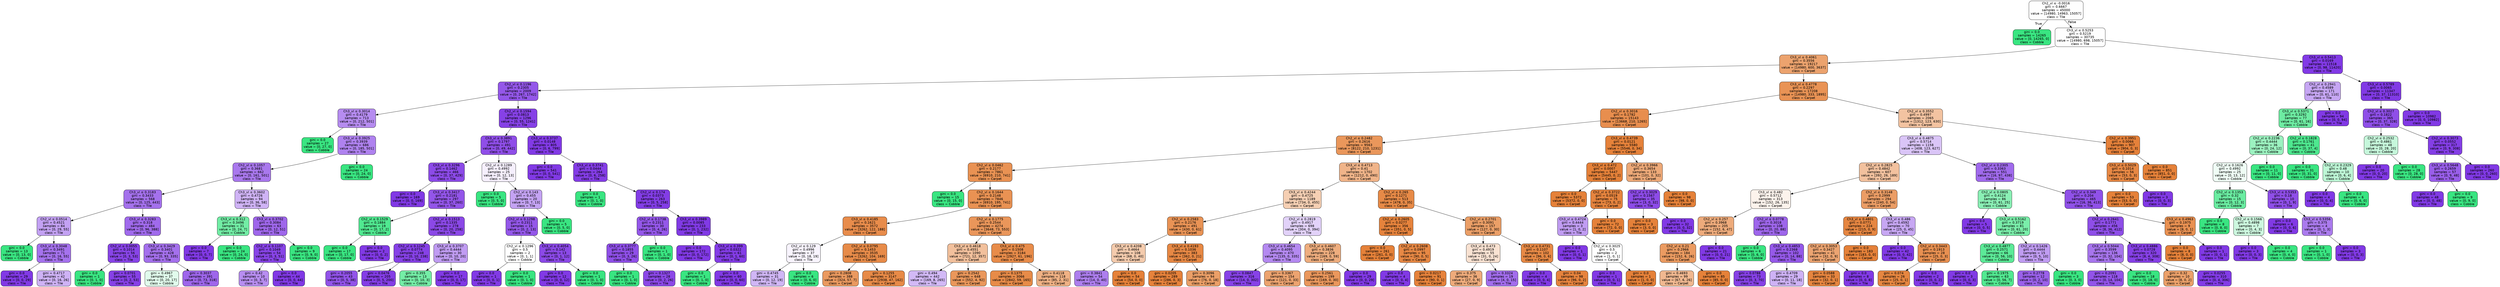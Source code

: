digraph Tree {
node [shape=box, style="filled, rounded", color="black", fontname=helvetica] ;
edge [fontname=helvetica] ;
0 [label=<Ch2_vl &le; -0.0016<br/>gini = 0.6667<br/>samples = 45000<br/>value = [14980, 14963, 15057]<br/>class = Tile>, fillcolor="#8139e501"] ;
1 [label=<gini = 0.0<br/>samples = 14265<br/>value = [0, 14265, 0]<br/>class = Cobble>, fillcolor="#39e581ff"] ;
0 -> 1 [labeldistance=2.5, labelangle=45, headlabel="True"] ;
2 [label=<Ch3_vl &le; 0.5253<br/>gini = 0.5219<br/>samples = 30735<br/>value = [14980, 698, 15057]<br/>class = Tile>, fillcolor="#8139e501"] ;
0 -> 2 [labeldistance=2.5, labelangle=-45, headlabel="False"] ;
3 [label=<Ch3_vl &le; 0.4061<br/>gini = 0.3556<br/>samples = 19217<br/>value = [14980, 600, 3637]<br/>class = Carpet>, fillcolor="#e58139ba"] ;
2 -> 3 ;
4 [label=<Ch2_vl &le; 0.1196<br/>gini = 0.2305<br/>samples = 2009<br/>value = [0, 267, 1742]<br/>class = Tile>, fillcolor="#8139e5d8"] ;
3 -> 4 ;
5 [label=<Ch3_vl &le; 0.3014<br/>gini = 0.4179<br/>samples = 713<br/>value = [0, 212, 501]<br/>class = Tile>, fillcolor="#8139e593"] ;
4 -> 5 ;
6 [label=<gini = 0.0<br/>samples = 27<br/>value = [0, 27, 0]<br/>class = Cobble>, fillcolor="#39e581ff"] ;
5 -> 6 ;
7 [label=<Ch3_vl &le; 0.3925<br/>gini = 0.3939<br/>samples = 686<br/>value = [0, 185, 501]<br/>class = Tile>, fillcolor="#8139e5a1"] ;
5 -> 7 ;
8 [label=<Ch2_vl &le; 0.1057<br/>gini = 0.3681<br/>samples = 662<br/>value = [0, 161, 501]<br/>class = Tile>, fillcolor="#8139e5ad"] ;
7 -> 8 ;
9 [label=<Ch3_vl &le; 0.3183<br/>gini = 0.3433<br/>samples = 568<br/>value = [0, 125, 443]<br/>class = Tile>, fillcolor="#8139e5b7"] ;
8 -> 9 ;
10 [label=<Ch2_vl &le; 0.0514<br/>gini = 0.4521<br/>samples = 84<br/>value = [0, 29, 55]<br/>class = Tile>, fillcolor="#8139e579"] ;
9 -> 10 ;
11 [label=<gini = 0.0<br/>samples = 13<br/>value = [0, 13, 0]<br/>class = Cobble>, fillcolor="#39e581ff"] ;
10 -> 11 ;
12 [label=<Ch3_vl &le; 0.3048<br/>gini = 0.3491<br/>samples = 71<br/>value = [0, 16, 55]<br/>class = Tile>, fillcolor="#8139e5b5"] ;
10 -> 12 ;
13 [label=<gini = 0.0<br/>samples = 29<br/>value = [0, 0, 29]<br/>class = Tile>, fillcolor="#8139e5ff"] ;
12 -> 13 ;
14 [label=<gini = 0.4717<br/>samples = 42<br/>value = [0, 16, 26]<br/>class = Tile>, fillcolor="#8139e562"] ;
12 -> 14 ;
15 [label=<Ch3_vl &le; 0.3283<br/>gini = 0.318<br/>samples = 484<br/>value = [0, 96, 388]<br/>class = Tile>, fillcolor="#8139e5c0"] ;
9 -> 15 ;
16 [label=<Ch2_vl &le; 0.0055<br/>gini = 0.1014<br/>samples = 56<br/>value = [0, 3, 53]<br/>class = Tile>, fillcolor="#8139e5f1"] ;
15 -> 16 ;
17 [label=<gini = 0.0<br/>samples = 1<br/>value = [0, 1, 0]<br/>class = Cobble>, fillcolor="#39e581ff"] ;
16 -> 17 ;
18 [label=<gini = 0.0701<br/>samples = 55<br/>value = [0, 2, 53]<br/>class = Tile>, fillcolor="#8139e5f5"] ;
16 -> 18 ;
19 [label=<Ch3_vl &le; 0.3429<br/>gini = 0.3401<br/>samples = 428<br/>value = [0, 93, 335]<br/>class = Tile>, fillcolor="#8139e5b8"] ;
15 -> 19 ;
20 [label=<gini = 0.4967<br/>samples = 37<br/>value = [0, 20, 17]<br/>class = Cobble>, fillcolor="#39e58126"] ;
19 -> 20 ;
21 [label=<gini = 0.3037<br/>samples = 391<br/>value = [0, 73, 318]<br/>class = Tile>, fillcolor="#8139e5c4"] ;
19 -> 21 ;
22 [label=<Ch3_vl &le; 0.3602<br/>gini = 0.4726<br/>samples = 94<br/>value = [0, 36, 58]<br/>class = Tile>, fillcolor="#8139e561"] ;
8 -> 22 ;
23 [label=<Ch3_vl &le; 0.312<br/>gini = 0.3496<br/>samples = 31<br/>value = [0, 24, 7]<br/>class = Cobble>, fillcolor="#39e581b5"] ;
22 -> 23 ;
24 [label=<gini = 0.0<br/>samples = 7<br/>value = [0, 0, 7]<br/>class = Tile>, fillcolor="#8139e5ff"] ;
23 -> 24 ;
25 [label=<gini = 0.0<br/>samples = 24<br/>value = [0, 24, 0]<br/>class = Cobble>, fillcolor="#39e581ff"] ;
23 -> 25 ;
26 [label=<Ch3_vl &le; 0.3702<br/>gini = 0.3084<br/>samples = 63<br/>value = [0, 12, 51]<br/>class = Tile>, fillcolor="#8139e5c3"] ;
22 -> 26 ;
27 [label=<Ch2_vl &le; 0.1107<br/>gini = 0.1049<br/>samples = 54<br/>value = [0, 3, 51]<br/>class = Tile>, fillcolor="#8139e5f0"] ;
26 -> 27 ;
28 [label=<gini = 0.42<br/>samples = 10<br/>value = [0, 3, 7]<br/>class = Tile>, fillcolor="#8139e592"] ;
27 -> 28 ;
29 [label=<gini = 0.0<br/>samples = 44<br/>value = [0, 0, 44]<br/>class = Tile>, fillcolor="#8139e5ff"] ;
27 -> 29 ;
30 [label=<gini = 0.0<br/>samples = 9<br/>value = [0, 9, 0]<br/>class = Cobble>, fillcolor="#39e581ff"] ;
26 -> 30 ;
31 [label=<gini = 0.0<br/>samples = 24<br/>value = [0, 24, 0]<br/>class = Cobble>, fillcolor="#39e581ff"] ;
7 -> 31 ;
32 [label=<Ch2_vl &le; 0.1594<br/>gini = 0.0813<br/>samples = 1296<br/>value = [0, 55, 1241]<br/>class = Tile>, fillcolor="#8139e5f4"] ;
4 -> 32 ;
33 [label=<Ch3_vl &le; 0.3891<br/>gini = 0.1797<br/>samples = 491<br/>value = [0, 49, 442]<br/>class = Tile>, fillcolor="#8139e5e3"] ;
32 -> 33 ;
34 [label=<Ch3_vl &le; 0.3296<br/>gini = 0.1462<br/>samples = 466<br/>value = [0, 37, 429]<br/>class = Tile>, fillcolor="#8139e5e9"] ;
33 -> 34 ;
35 [label=<gini = 0.0<br/>samples = 169<br/>value = [0, 0, 169]<br/>class = Tile>, fillcolor="#8139e5ff"] ;
34 -> 35 ;
36 [label=<Ch3_vl &le; 0.3417<br/>gini = 0.2181<br/>samples = 297<br/>value = [0, 37, 260]<br/>class = Tile>, fillcolor="#8139e5db"] ;
34 -> 36 ;
37 [label=<Ch2_vl &le; 0.1529<br/>gini = 0.1884<br/>samples = 19<br/>value = [0, 17, 2]<br/>class = Cobble>, fillcolor="#39e581e1"] ;
36 -> 37 ;
38 [label=<gini = 0.0<br/>samples = 17<br/>value = [0, 17, 0]<br/>class = Cobble>, fillcolor="#39e581ff"] ;
37 -> 38 ;
39 [label=<gini = 0.0<br/>samples = 2<br/>value = [0, 0, 2]<br/>class = Tile>, fillcolor="#8139e5ff"] ;
37 -> 39 ;
40 [label=<Ch2_vl &le; 0.1513<br/>gini = 0.1335<br/>samples = 278<br/>value = [0, 20, 258]<br/>class = Tile>, fillcolor="#8139e5eb"] ;
36 -> 40 ;
41 [label=<Ch2_vl &le; 0.1245<br/>gini = 0.0774<br/>samples = 248<br/>value = [0, 10, 238]<br/>class = Tile>, fillcolor="#8139e5f4"] ;
40 -> 41 ;
42 [label=<gini = 0.2055<br/>samples = 43<br/>value = [0, 5, 38]<br/>class = Tile>, fillcolor="#8139e5dd"] ;
41 -> 42 ;
43 [label=<gini = 0.0476<br/>samples = 205<br/>value = [0, 5, 200]<br/>class = Tile>, fillcolor="#8139e5f9"] ;
41 -> 43 ;
44 [label=<Ch3_vl &le; 0.3707<br/>gini = 0.4444<br/>samples = 30<br/>value = [0, 10, 20]<br/>class = Tile>, fillcolor="#8139e57f"] ;
40 -> 44 ;
45 [label=<gini = 0.355<br/>samples = 13<br/>value = [0, 10, 3]<br/>class = Cobble>, fillcolor="#39e581b3"] ;
44 -> 45 ;
46 [label=<gini = 0.0<br/>samples = 17<br/>value = [0, 0, 17]<br/>class = Tile>, fillcolor="#8139e5ff"] ;
44 -> 46 ;
47 [label=<Ch2_vl &le; 0.1289<br/>gini = 0.4992<br/>samples = 25<br/>value = [0, 12, 13]<br/>class = Tile>, fillcolor="#8139e514"] ;
33 -> 47 ;
48 [label=<gini = 0.0<br/>samples = 5<br/>value = [0, 5, 0]<br/>class = Cobble>, fillcolor="#39e581ff"] ;
47 -> 48 ;
49 [label=<Ch2_vl &le; 0.143<br/>gini = 0.455<br/>samples = 20<br/>value = [0, 7, 13]<br/>class = Tile>, fillcolor="#8139e576"] ;
47 -> 49 ;
50 [label=<Ch2_vl &le; 0.1298<br/>gini = 0.2311<br/>samples = 15<br/>value = [0, 2, 13]<br/>class = Tile>, fillcolor="#8139e5d8"] ;
49 -> 50 ;
51 [label=<Ch2_vl &le; 0.1296<br/>gini = 0.5<br/>samples = 2<br/>value = [0, 1, 1]<br/>class = Cobble>, fillcolor="#39e58100"] ;
50 -> 51 ;
52 [label=<gini = 0.0<br/>samples = 1<br/>value = [0, 0, 1]<br/>class = Tile>, fillcolor="#8139e5ff"] ;
51 -> 52 ;
53 [label=<gini = 0.0<br/>samples = 1<br/>value = [0, 1, 0]<br/>class = Cobble>, fillcolor="#39e581ff"] ;
51 -> 53 ;
54 [label=<Ch3_vl &le; 0.4054<br/>gini = 0.142<br/>samples = 13<br/>value = [0, 1, 12]<br/>class = Tile>, fillcolor="#8139e5ea"] ;
50 -> 54 ;
55 [label=<gini = 0.0<br/>samples = 12<br/>value = [0, 0, 12]<br/>class = Tile>, fillcolor="#8139e5ff"] ;
54 -> 55 ;
56 [label=<gini = 0.0<br/>samples = 1<br/>value = [0, 1, 0]<br/>class = Cobble>, fillcolor="#39e581ff"] ;
54 -> 56 ;
57 [label=<gini = 0.0<br/>samples = 5<br/>value = [0, 5, 0]<br/>class = Cobble>, fillcolor="#39e581ff"] ;
49 -> 57 ;
58 [label=<Ch3_vl &le; 0.3737<br/>gini = 0.0148<br/>samples = 805<br/>value = [0, 6, 799]<br/>class = Tile>, fillcolor="#8139e5fd"] ;
32 -> 58 ;
59 [label=<gini = 0.0<br/>samples = 541<br/>value = [0, 0, 541]<br/>class = Tile>, fillcolor="#8139e5ff"] ;
58 -> 59 ;
60 [label=<Ch3_vl &le; 0.3741<br/>gini = 0.0444<br/>samples = 264<br/>value = [0, 6, 258]<br/>class = Tile>, fillcolor="#8139e5f9"] ;
58 -> 60 ;
61 [label=<gini = 0.0<br/>samples = 1<br/>value = [0, 1, 0]<br/>class = Cobble>, fillcolor="#39e581ff"] ;
60 -> 61 ;
62 [label=<Ch2_vl &le; 0.174<br/>gini = 0.0373<br/>samples = 263<br/>value = [0, 5, 258]<br/>class = Tile>, fillcolor="#8139e5fa"] ;
60 -> 62 ;
63 [label=<Ch2_vl &le; 0.1738<br/>gini = 0.2311<br/>samples = 30<br/>value = [0, 4, 26]<br/>class = Tile>, fillcolor="#8139e5d8"] ;
62 -> 63 ;
64 [label=<Ch3_vl &le; 0.3777<br/>gini = 0.1855<br/>samples = 29<br/>value = [0, 3, 26]<br/>class = Tile>, fillcolor="#8139e5e2"] ;
63 -> 64 ;
65 [label=<gini = 0.0<br/>samples = 1<br/>value = [0, 1, 0]<br/>class = Cobble>, fillcolor="#39e581ff"] ;
64 -> 65 ;
66 [label=<gini = 0.1327<br/>samples = 28<br/>value = [0, 2, 26]<br/>class = Tile>, fillcolor="#8139e5eb"] ;
64 -> 66 ;
67 [label=<gini = 0.0<br/>samples = 1<br/>value = [0, 1, 0]<br/>class = Cobble>, fillcolor="#39e581ff"] ;
63 -> 67 ;
68 [label=<Ch3_vl &le; 0.3989<br/>gini = 0.0085<br/>samples = 233<br/>value = [0, 1, 232]<br/>class = Tile>, fillcolor="#8139e5fe"] ;
62 -> 68 ;
69 [label=<gini = 0.0<br/>samples = 172<br/>value = [0, 0, 172]<br/>class = Tile>, fillcolor="#8139e5ff"] ;
68 -> 69 ;
70 [label=<Ch3_vl &le; 0.399<br/>gini = 0.0322<br/>samples = 61<br/>value = [0, 1, 60]<br/>class = Tile>, fillcolor="#8139e5fb"] ;
68 -> 70 ;
71 [label=<gini = 0.0<br/>samples = 1<br/>value = [0, 1, 0]<br/>class = Cobble>, fillcolor="#39e581ff"] ;
70 -> 71 ;
72 [label=<gini = 0.0<br/>samples = 60<br/>value = [0, 0, 60]<br/>class = Tile>, fillcolor="#8139e5ff"] ;
70 -> 72 ;
73 [label=<Ch3_vl &le; 0.4778<br/>gini = 0.2297<br/>samples = 17208<br/>value = [14980, 333, 1895]<br/>class = Carpet>, fillcolor="#e58139da"] ;
3 -> 73 ;
74 [label=<Ch2_vl &le; 0.3016<br/>gini = 0.1782<br/>samples = 15143<br/>value = [13668, 210, 1265]<br/>class = Carpet>, fillcolor="#e58139e4"] ;
73 -> 74 ;
75 [label=<Ch2_vl &le; 0.2482<br/>gini = 0.2616<br/>samples = 9563<br/>value = [8122, 210, 1231]<br/>class = Carpet>, fillcolor="#e58139d3"] ;
74 -> 75 ;
76 [label=<Ch2_vl &le; 0.0462<br/>gini = 0.2177<br/>samples = 7861<br/>value = [6910, 210, 741]<br/>class = Carpet>, fillcolor="#e58139dd"] ;
75 -> 76 ;
77 [label=<gini = 0.0<br/>samples = 15<br/>value = [0, 15, 0]<br/>class = Cobble>, fillcolor="#39e581ff"] ;
76 -> 77 ;
78 [label=<Ch2_vl &le; 0.1644<br/>gini = 0.2148<br/>samples = 7846<br/>value = [6910, 195, 741]<br/>class = Carpet>, fillcolor="#e58139dd"] ;
76 -> 78 ;
79 [label=<Ch3_vl &le; 0.4185<br/>gini = 0.1621<br/>samples = 3572<br/>value = [3262, 122, 188]<br/>class = Carpet>, fillcolor="#e58139e8"] ;
78 -> 79 ;
80 [label=<Ch2_vl &le; 0.129<br/>gini = 0.4996<br/>samples = 37<br/>value = [0, 18, 19]<br/>class = Tile>, fillcolor="#8139e50d"] ;
79 -> 80 ;
81 [label=<gini = 0.4745<br/>samples = 31<br/>value = [0, 12, 19]<br/>class = Tile>, fillcolor="#8139e55e"] ;
80 -> 81 ;
82 [label=<gini = 0.0<br/>samples = 6<br/>value = [0, 6, 0]<br/>class = Cobble>, fillcolor="#39e581ff"] ;
80 -> 82 ;
83 [label=<Ch2_vl &le; 0.0795<br/>gini = 0.1453<br/>samples = 3535<br/>value = [3262, 104, 169]<br/>class = Carpet>, fillcolor="#e58139ea"] ;
79 -> 83 ;
84 [label=<gini = 0.2808<br/>samples = 388<br/>value = [324, 57, 7]<br/>class = Carpet>, fillcolor="#e58139ce"] ;
83 -> 84 ;
85 [label=<gini = 0.1255<br/>samples = 3147<br/>value = [2938, 47, 162]<br/>class = Carpet>, fillcolor="#e58139ed"] ;
83 -> 85 ;
86 [label=<Ch2_vl &le; 0.1775<br/>gini = 0.2544<br/>samples = 4274<br/>value = [3648, 73, 553]<br/>class = Carpet>, fillcolor="#e58139d4"] ;
78 -> 86 ;
87 [label=<Ch3_vl &le; 0.4618<br/>gini = 0.4551<br/>samples = 1090<br/>value = [721, 12, 357]<br/>class = Carpet>, fillcolor="#e581397f"] ;
86 -> 87 ;
88 [label=<gini = 0.494<br/>samples = 442<br/>value = [169, 8, 265]<br/>class = Tile>, fillcolor="#8139e55a"] ;
87 -> 88 ;
89 [label=<gini = 0.2542<br/>samples = 648<br/>value = [552, 4, 92]<br/>class = Carpet>, fillcolor="#e58139d3"] ;
87 -> 89 ;
90 [label=<Ch3_vl &le; 0.475<br/>gini = 0.1508<br/>samples = 3184<br/>value = [2927, 61, 196]<br/>class = Carpet>, fillcolor="#e58139e9"] ;
86 -> 90 ;
91 [label=<gini = 0.1375<br/>samples = 3066<br/>value = [2842, 59, 165]<br/>class = Carpet>, fillcolor="#e58139eb"] ;
90 -> 91 ;
92 [label=<gini = 0.4118<br/>samples = 118<br/>value = [85, 2, 31]<br/>class = Carpet>, fillcolor="#e581399e"] ;
90 -> 92 ;
93 [label=<Ch3_vl &le; 0.4713<br/>gini = 0.41<br/>samples = 1702<br/>value = [1212, 0, 490]<br/>class = Carpet>, fillcolor="#e5813998"] ;
75 -> 93 ;
94 [label=<Ch3_vl &le; 0.4244<br/>gini = 0.4725<br/>samples = 1189<br/>value = [734, 0, 455]<br/>class = Carpet>, fillcolor="#e5813961"] ;
93 -> 94 ;
95 [label=<Ch2_vl &le; 0.2583<br/>gini = 0.2176<br/>samples = 491<br/>value = [430, 0, 61]<br/>class = Carpet>, fillcolor="#e58139db"] ;
94 -> 95 ;
96 [label=<Ch3_vl &le; 0.4208<br/>gini = 0.4664<br/>samples = 108<br/>value = [68, 0, 40]<br/>class = Carpet>, fillcolor="#e5813969"] ;
95 -> 96 ;
97 [label=<gini = 0.3841<br/>samples = 54<br/>value = [14, 0, 40]<br/>class = Tile>, fillcolor="#8139e5a6"] ;
96 -> 97 ;
98 [label=<gini = 0.0<br/>samples = 54<br/>value = [54, 0, 0]<br/>class = Carpet>, fillcolor="#e58139ff"] ;
96 -> 98 ;
99 [label=<Ch3_vl &le; 0.4193<br/>gini = 0.1036<br/>samples = 383<br/>value = [362, 0, 21]<br/>class = Carpet>, fillcolor="#e58139f0"] ;
95 -> 99 ;
100 [label=<gini = 0.0205<br/>samples = 289<br/>value = [286, 0, 3]<br/>class = Carpet>, fillcolor="#e58139fc"] ;
99 -> 100 ;
101 [label=<gini = 0.3096<br/>samples = 94<br/>value = [76, 0, 18]<br/>class = Carpet>, fillcolor="#e58139c3"] ;
99 -> 101 ;
102 [label=<Ch2_vl &le; 0.2819<br/>gini = 0.4917<br/>samples = 698<br/>value = [304, 0, 394]<br/>class = Tile>, fillcolor="#8139e53a"] ;
94 -> 102 ;
103 [label=<Ch3_vl &le; 0.4654<br/>gini = 0.4095<br/>samples = 470<br/>value = [135, 0, 335]<br/>class = Tile>, fillcolor="#8139e598"] ;
102 -> 103 ;
104 [label=<gini = 0.0847<br/>samples = 316<br/>value = [14, 0, 302]<br/>class = Tile>, fillcolor="#8139e5f3"] ;
103 -> 104 ;
105 [label=<gini = 0.3367<br/>samples = 154<br/>value = [121, 0, 33]<br/>class = Carpet>, fillcolor="#e58139b9"] ;
103 -> 105 ;
106 [label=<Ch3_vl &le; 0.4607<br/>gini = 0.3836<br/>samples = 228<br/>value = [169, 0, 59]<br/>class = Carpet>, fillcolor="#e58139a6"] ;
102 -> 106 ;
107 [label=<gini = 0.2561<br/>samples = 199<br/>value = [169, 0, 30]<br/>class = Carpet>, fillcolor="#e58139d2"] ;
106 -> 107 ;
108 [label=<gini = 0.0<br/>samples = 29<br/>value = [0, 0, 29]<br/>class = Tile>, fillcolor="#8139e5ff"] ;
106 -> 108 ;
109 [label=<Ch2_vl &le; 0.265<br/>gini = 0.1271<br/>samples = 513<br/>value = [478, 0, 35]<br/>class = Carpet>, fillcolor="#e58139ec"] ;
93 -> 109 ;
110 [label=<Ch2_vl &le; 0.2605<br/>gini = 0.0277<br/>samples = 356<br/>value = [351, 0, 5]<br/>class = Carpet>, fillcolor="#e58139fb"] ;
109 -> 110 ;
111 [label=<gini = 0.0<br/>samples = 261<br/>value = [261, 0, 0]<br/>class = Carpet>, fillcolor="#e58139ff"] ;
110 -> 111 ;
112 [label=<Ch2_vl &le; 0.2608<br/>gini = 0.0997<br/>samples = 95<br/>value = [90, 0, 5]<br/>class = Carpet>, fillcolor="#e58139f1"] ;
110 -> 112 ;
113 [label=<gini = 0.0<br/>samples = 4<br/>value = [0, 0, 4]<br/>class = Tile>, fillcolor="#8139e5ff"] ;
112 -> 113 ;
114 [label=<gini = 0.0217<br/>samples = 91<br/>value = [90, 0, 1]<br/>class = Carpet>, fillcolor="#e58139fc"] ;
112 -> 114 ;
115 [label=<Ch2_vl &le; 0.2701<br/>gini = 0.3091<br/>samples = 157<br/>value = [127, 0, 30]<br/>class = Carpet>, fillcolor="#e58139c3"] ;
109 -> 115 ;
116 [label=<Ch3_vl &le; 0.473<br/>gini = 0.4919<br/>samples = 55<br/>value = [31, 0, 24]<br/>class = Carpet>, fillcolor="#e581393a"] ;
115 -> 116 ;
117 [label=<gini = 0.375<br/>samples = 36<br/>value = [27, 0, 9]<br/>class = Carpet>, fillcolor="#e58139aa"] ;
116 -> 117 ;
118 [label=<gini = 0.3324<br/>samples = 19<br/>value = [4, 0, 15]<br/>class = Tile>, fillcolor="#8139e5bb"] ;
116 -> 118 ;
119 [label=<Ch3_vl &le; 0.4731<br/>gini = 0.1107<br/>samples = 102<br/>value = [96, 0, 6]<br/>class = Carpet>, fillcolor="#e58139ef"] ;
115 -> 119 ;
120 [label=<gini = 0.0<br/>samples = 4<br/>value = [0, 0, 4]<br/>class = Tile>, fillcolor="#8139e5ff"] ;
119 -> 120 ;
121 [label=<gini = 0.04<br/>samples = 98<br/>value = [96, 0, 2]<br/>class = Carpet>, fillcolor="#e58139fa"] ;
119 -> 121 ;
122 [label=<Ch3_vl &le; 0.4739<br/>gini = 0.0121<br/>samples = 5580<br/>value = [5546, 0, 34]<br/>class = Carpet>, fillcolor="#e58139fd"] ;
74 -> 122 ;
123 [label=<Ch3_vl &le; 0.472<br/>gini = 0.0007<br/>samples = 5447<br/>value = [5445, 0, 2]<br/>class = Carpet>, fillcolor="#e58139ff"] ;
122 -> 123 ;
124 [label=<gini = 0.0<br/>samples = 5372<br/>value = [5372, 0, 0]<br/>class = Carpet>, fillcolor="#e58139ff"] ;
123 -> 124 ;
125 [label=<Ch2_vl &le; 0.3722<br/>gini = 0.0519<br/>samples = 75<br/>value = [73, 0, 2]<br/>class = Carpet>, fillcolor="#e58139f8"] ;
123 -> 125 ;
126 [label=<Ch3_vl &le; 0.4724<br/>gini = 0.4444<br/>samples = 3<br/>value = [1, 0, 2]<br/>class = Tile>, fillcolor="#8139e57f"] ;
125 -> 126 ;
127 [label=<gini = 0.0<br/>samples = 1<br/>value = [0, 0, 1]<br/>class = Tile>, fillcolor="#8139e5ff"] ;
126 -> 127 ;
128 [label=<Ch2_vl &le; 0.3025<br/>gini = 0.5<br/>samples = 2<br/>value = [1, 0, 1]<br/>class = Carpet>, fillcolor="#e5813900"] ;
126 -> 128 ;
129 [label=<gini = 0.0<br/>samples = 1<br/>value = [0, 0, 1]<br/>class = Tile>, fillcolor="#8139e5ff"] ;
128 -> 129 ;
130 [label=<gini = 0.0<br/>samples = 1<br/>value = [1, 0, 0]<br/>class = Carpet>, fillcolor="#e58139ff"] ;
128 -> 130 ;
131 [label=<gini = 0.0<br/>samples = 72<br/>value = [72, 0, 0]<br/>class = Carpet>, fillcolor="#e58139ff"] ;
125 -> 131 ;
132 [label=<Ch2_vl &le; 0.3966<br/>gini = 0.3654<br/>samples = 133<br/>value = [101, 0, 32]<br/>class = Carpet>, fillcolor="#e58139ae"] ;
122 -> 132 ;
133 [label=<Ch2_vl &le; 0.3029<br/>gini = 0.1567<br/>samples = 35<br/>value = [3, 0, 32]<br/>class = Tile>, fillcolor="#8139e5e7"] ;
132 -> 133 ;
134 [label=<gini = 0.0<br/>samples = 3<br/>value = [3, 0, 0]<br/>class = Carpet>, fillcolor="#e58139ff"] ;
133 -> 134 ;
135 [label=<gini = 0.0<br/>samples = 32<br/>value = [0, 0, 32]<br/>class = Tile>, fillcolor="#8139e5ff"] ;
133 -> 135 ;
136 [label=<gini = 0.0<br/>samples = 98<br/>value = [98, 0, 0]<br/>class = Carpet>, fillcolor="#e58139ff"] ;
132 -> 136 ;
137 [label=<Ch2_vl &le; 0.3552<br/>gini = 0.4997<br/>samples = 2065<br/>value = [1312, 123, 630]<br/>class = Carpet>, fillcolor="#e5813979"] ;
73 -> 137 ;
138 [label=<Ch3_vl &le; 0.4875<br/>gini = 0.5714<br/>samples = 1158<br/>value = [408, 123, 627]<br/>class = Tile>, fillcolor="#8139e54a"] ;
137 -> 138 ;
139 [label=<Ch2_vl &le; 0.2825<br/>gini = 0.4842<br/>samples = 607<br/>value = [392, 26, 189]<br/>class = Carpet>, fillcolor="#e581397c"] ;
138 -> 139 ;
140 [label=<Ch3_vl &le; 0.482<br/>gini = 0.5712<br/>samples = 313<br/>value = [152, 26, 135]<br/>class = Carpet>, fillcolor="#e5813918"] ;
139 -> 140 ;
141 [label=<Ch2_vl &le; 0.257<br/>gini = 0.3968<br/>samples = 205<br/>value = [152, 6, 47]<br/>class = Carpet>, fillcolor="#e58139a9"] ;
140 -> 141 ;
142 [label=<Ch2_vl &le; 0.21<br/>gini = 0.2966<br/>samples = 184<br/>value = [152, 6, 26]<br/>class = Carpet>, fillcolor="#e58139cb"] ;
141 -> 142 ;
143 [label=<gini = 0.4693<br/>samples = 99<br/>value = [67, 6, 26]<br/>class = Carpet>, fillcolor="#e581398f"] ;
142 -> 143 ;
144 [label=<gini = 0.0<br/>samples = 85<br/>value = [85, 0, 0]<br/>class = Carpet>, fillcolor="#e58139ff"] ;
142 -> 144 ;
145 [label=<gini = 0.0<br/>samples = 21<br/>value = [0, 0, 21]<br/>class = Tile>, fillcolor="#8139e5ff"] ;
141 -> 145 ;
146 [label=<Ch2_vl &le; 0.0778<br/>gini = 0.3018<br/>samples = 108<br/>value = [0, 20, 88]<br/>class = Tile>, fillcolor="#8139e5c5"] ;
140 -> 146 ;
147 [label=<gini = 0.0<br/>samples = 6<br/>value = [0, 6, 0]<br/>class = Cobble>, fillcolor="#39e581ff"] ;
146 -> 147 ;
148 [label=<Ch3_vl &le; 0.4853<br/>gini = 0.2368<br/>samples = 102<br/>value = [0, 14, 88]<br/>class = Tile>, fillcolor="#8139e5d6"] ;
146 -> 148 ;
149 [label=<gini = 0.0788<br/>samples = 73<br/>value = [0, 3, 70]<br/>class = Tile>, fillcolor="#8139e5f4"] ;
148 -> 149 ;
150 [label=<gini = 0.4709<br/>samples = 29<br/>value = [0, 11, 18]<br/>class = Tile>, fillcolor="#8139e563"] ;
148 -> 150 ;
151 [label=<Ch2_vl &le; 0.3148<br/>gini = 0.2999<br/>samples = 294<br/>value = [240, 0, 54]<br/>class = Carpet>, fillcolor="#e58139c6"] ;
139 -> 151 ;
152 [label=<Ch3_vl &le; 0.4801<br/>gini = 0.0771<br/>samples = 224<br/>value = [215, 0, 9]<br/>class = Carpet>, fillcolor="#e58139f4"] ;
151 -> 152 ;
153 [label=<Ch2_vl &le; 0.3053<br/>gini = 0.3427<br/>samples = 41<br/>value = [32, 0, 9]<br/>class = Carpet>, fillcolor="#e58139b7"] ;
152 -> 153 ;
154 [label=<gini = 0.0588<br/>samples = 33<br/>value = [32, 0, 1]<br/>class = Carpet>, fillcolor="#e58139f7"] ;
153 -> 154 ;
155 [label=<gini = 0.0<br/>samples = 8<br/>value = [0, 0, 8]<br/>class = Tile>, fillcolor="#8139e5ff"] ;
153 -> 155 ;
156 [label=<gini = 0.0<br/>samples = 183<br/>value = [183, 0, 0]<br/>class = Carpet>, fillcolor="#e58139ff"] ;
152 -> 156 ;
157 [label=<Ch3_vl &le; 0.486<br/>gini = 0.4592<br/>samples = 70<br/>value = [25, 0, 45]<br/>class = Tile>, fillcolor="#8139e571"] ;
151 -> 157 ;
158 [label=<gini = 0.0<br/>samples = 42<br/>value = [0, 0, 42]<br/>class = Tile>, fillcolor="#8139e5ff"] ;
157 -> 158 ;
159 [label=<Ch2_vl &le; 0.3443<br/>gini = 0.1913<br/>samples = 28<br/>value = [25, 0, 3]<br/>class = Carpet>, fillcolor="#e58139e0"] ;
157 -> 159 ;
160 [label=<gini = 0.074<br/>samples = 26<br/>value = [25, 0, 1]<br/>class = Carpet>, fillcolor="#e58139f5"] ;
159 -> 160 ;
161 [label=<gini = 0.0<br/>samples = 2<br/>value = [0, 0, 2]<br/>class = Tile>, fillcolor="#8139e5ff"] ;
159 -> 161 ;
162 [label=<Ch2_vl &le; 0.2305<br/>gini = 0.3363<br/>samples = 551<br/>value = [16, 97, 438]<br/>class = Tile>, fillcolor="#8139e5c0"] ;
138 -> 162 ;
163 [label=<Ch2_vl &le; 0.0805<br/>gini = 0.4124<br/>samples = 86<br/>value = [0, 61, 25]<br/>class = Cobble>, fillcolor="#39e58196"] ;
162 -> 163 ;
164 [label=<gini = 0.0<br/>samples = 5<br/>value = [0, 0, 5]<br/>class = Tile>, fillcolor="#8139e5ff"] ;
163 -> 164 ;
165 [label=<Ch3_vl &le; 0.5162<br/>gini = 0.3719<br/>samples = 81<br/>value = [0, 61, 20]<br/>class = Cobble>, fillcolor="#39e581ab"] ;
163 -> 165 ;
166 [label=<Ch3_vl &le; 0.4877<br/>gini = 0.2571<br/>samples = 66<br/>value = [0, 56, 10]<br/>class = Cobble>, fillcolor="#39e581d1"] ;
165 -> 166 ;
167 [label=<gini = 0.0<br/>samples = 3<br/>value = [0, 0, 3]<br/>class = Tile>, fillcolor="#8139e5ff"] ;
166 -> 167 ;
168 [label=<gini = 0.1975<br/>samples = 63<br/>value = [0, 56, 7]<br/>class = Cobble>, fillcolor="#39e581df"] ;
166 -> 168 ;
169 [label=<Ch2_vl &le; 0.1426<br/>gini = 0.4444<br/>samples = 15<br/>value = [0, 5, 10]<br/>class = Tile>, fillcolor="#8139e57f"] ;
165 -> 169 ;
170 [label=<gini = 0.2778<br/>samples = 12<br/>value = [0, 2, 10]<br/>class = Tile>, fillcolor="#8139e5cc"] ;
169 -> 170 ;
171 [label=<gini = 0.0<br/>samples = 3<br/>value = [0, 3, 0]<br/>class = Cobble>, fillcolor="#39e581ff"] ;
169 -> 171 ;
172 [label=<Ch2_vl &le; 0.349<br/>gini = 0.204<br/>samples = 465<br/>value = [16, 36, 413]<br/>class = Tile>, fillcolor="#8139e5e0"] ;
162 -> 172 ;
173 [label=<Ch2_vl &le; 0.2641<br/>gini = 0.1771<br/>samples = 456<br/>value = [8, 36, 412]<br/>class = Tile>, fillcolor="#8139e5e4"] ;
172 -> 173 ;
174 [label=<Ch3_vl &le; 0.5044<br/>gini = 0.3599<br/>samples = 136<br/>value = [0, 32, 104]<br/>class = Tile>, fillcolor="#8139e5b1"] ;
173 -> 174 ;
175 [label=<gini = 0.2091<br/>samples = 118<br/>value = [0, 14, 104]<br/>class = Tile>, fillcolor="#8139e5dd"] ;
174 -> 175 ;
176 [label=<gini = 0.0<br/>samples = 18<br/>value = [0, 18, 0]<br/>class = Cobble>, fillcolor="#39e581ff"] ;
174 -> 176 ;
177 [label=<Ch3_vl &le; 0.4886<br/>gini = 0.0728<br/>samples = 320<br/>value = [8, 4, 308]<br/>class = Tile>, fillcolor="#8139e5f5"] ;
173 -> 177 ;
178 [label=<gini = 0.32<br/>samples = 10<br/>value = [8, 0, 2]<br/>class = Carpet>, fillcolor="#e58139bf"] ;
177 -> 178 ;
179 [label=<gini = 0.0255<br/>samples = 310<br/>value = [0, 4, 306]<br/>class = Tile>, fillcolor="#8139e5fc"] ;
177 -> 179 ;
180 [label=<Ch3_vl &le; 0.4963<br/>gini = 0.1975<br/>samples = 9<br/>value = [8, 0, 1]<br/>class = Carpet>, fillcolor="#e58139df"] ;
172 -> 180 ;
181 [label=<gini = 0.0<br/>samples = 8<br/>value = [8, 0, 0]<br/>class = Carpet>, fillcolor="#e58139ff"] ;
180 -> 181 ;
182 [label=<gini = 0.0<br/>samples = 1<br/>value = [0, 0, 1]<br/>class = Tile>, fillcolor="#8139e5ff"] ;
180 -> 182 ;
183 [label=<Ch2_vl &le; 0.3951<br/>gini = 0.0066<br/>samples = 907<br/>value = [904, 0, 3]<br/>class = Carpet>, fillcolor="#e58139fe"] ;
137 -> 183 ;
184 [label=<Ch3_vl &le; 0.5029<br/>gini = 0.1014<br/>samples = 56<br/>value = [53, 0, 3]<br/>class = Carpet>, fillcolor="#e58139f1"] ;
183 -> 184 ;
185 [label=<gini = 0.0<br/>samples = 53<br/>value = [53, 0, 0]<br/>class = Carpet>, fillcolor="#e58139ff"] ;
184 -> 185 ;
186 [label=<gini = 0.0<br/>samples = 3<br/>value = [0, 0, 3]<br/>class = Tile>, fillcolor="#8139e5ff"] ;
184 -> 186 ;
187 [label=<gini = 0.0<br/>samples = 851<br/>value = [851, 0, 0]<br/>class = Carpet>, fillcolor="#e58139ff"] ;
183 -> 187 ;
188 [label=<Ch3_vl &le; 0.5413<br/>gini = 0.0169<br/>samples = 11518<br/>value = [0, 98, 11420]<br/>class = Tile>, fillcolor="#8139e5fd"] ;
2 -> 188 ;
189 [label=<Ch2_vl &le; 0.2941<br/>gini = 0.4589<br/>samples = 171<br/>value = [0, 61, 110]<br/>class = Tile>, fillcolor="#8139e572"] ;
188 -> 189 ;
190 [label=<Ch3_vl &le; 0.5371<br/>gini = 0.3292<br/>samples = 77<br/>value = [0, 61, 16]<br/>class = Cobble>, fillcolor="#39e581bc"] ;
189 -> 190 ;
191 [label=<Ch2_vl &le; 0.2236<br/>gini = 0.4444<br/>samples = 36<br/>value = [0, 24, 12]<br/>class = Cobble>, fillcolor="#39e5817f"] ;
190 -> 191 ;
192 [label=<Ch2_vl &le; 0.1626<br/>gini = 0.4992<br/>samples = 25<br/>value = [0, 13, 12]<br/>class = Cobble>, fillcolor="#39e58114"] ;
191 -> 192 ;
193 [label=<Ch2_vl &le; 0.1353<br/>gini = 0.32<br/>samples = 15<br/>value = [0, 12, 3]<br/>class = Cobble>, fillcolor="#39e581bf"] ;
192 -> 193 ;
194 [label=<gini = 0.0<br/>samples = 8<br/>value = [0, 8, 0]<br/>class = Cobble>, fillcolor="#39e581ff"] ;
193 -> 194 ;
195 [label=<Ch2_vl &le; 0.1566<br/>gini = 0.4898<br/>samples = 7<br/>value = [0, 4, 3]<br/>class = Cobble>, fillcolor="#39e58140"] ;
193 -> 195 ;
196 [label=<gini = 0.0<br/>samples = 3<br/>value = [0, 0, 3]<br/>class = Tile>, fillcolor="#8139e5ff"] ;
195 -> 196 ;
197 [label=<gini = 0.0<br/>samples = 4<br/>value = [0, 4, 0]<br/>class = Cobble>, fillcolor="#39e581ff"] ;
195 -> 197 ;
198 [label=<Ch3_vl &le; 0.5353<br/>gini = 0.18<br/>samples = 10<br/>value = [0, 1, 9]<br/>class = Tile>, fillcolor="#8139e5e3"] ;
192 -> 198 ;
199 [label=<gini = 0.0<br/>samples = 6<br/>value = [0, 0, 6]<br/>class = Tile>, fillcolor="#8139e5ff"] ;
198 -> 199 ;
200 [label=<Ch3_vl &le; 0.5356<br/>gini = 0.375<br/>samples = 4<br/>value = [0, 1, 3]<br/>class = Tile>, fillcolor="#8139e5aa"] ;
198 -> 200 ;
201 [label=<gini = 0.0<br/>samples = 1<br/>value = [0, 1, 0]<br/>class = Cobble>, fillcolor="#39e581ff"] ;
200 -> 201 ;
202 [label=<gini = 0.0<br/>samples = 3<br/>value = [0, 0, 3]<br/>class = Tile>, fillcolor="#8139e5ff"] ;
200 -> 202 ;
203 [label=<gini = 0.0<br/>samples = 11<br/>value = [0, 11, 0]<br/>class = Cobble>, fillcolor="#39e581ff"] ;
191 -> 203 ;
204 [label=<Ch2_vl &le; 0.1828<br/>gini = 0.1761<br/>samples = 41<br/>value = [0, 37, 4]<br/>class = Cobble>, fillcolor="#39e581e3"] ;
190 -> 204 ;
205 [label=<gini = 0.0<br/>samples = 31<br/>value = [0, 31, 0]<br/>class = Cobble>, fillcolor="#39e581ff"] ;
204 -> 205 ;
206 [label=<Ch2_vl &le; 0.2329<br/>gini = 0.48<br/>samples = 10<br/>value = [0, 6, 4]<br/>class = Cobble>, fillcolor="#39e58155"] ;
204 -> 206 ;
207 [label=<gini = 0.0<br/>samples = 4<br/>value = [0, 0, 4]<br/>class = Tile>, fillcolor="#8139e5ff"] ;
206 -> 207 ;
208 [label=<gini = 0.0<br/>samples = 6<br/>value = [0, 6, 0]<br/>class = Cobble>, fillcolor="#39e581ff"] ;
206 -> 208 ;
209 [label=<gini = 0.0<br/>samples = 94<br/>value = [0, 0, 94]<br/>class = Tile>, fillcolor="#8139e5ff"] ;
189 -> 209 ;
210 [label=<Ch3_vl &le; 0.5789<br/>gini = 0.0065<br/>samples = 11347<br/>value = [0, 37, 11310]<br/>class = Tile>, fillcolor="#8139e5fe"] ;
188 -> 210 ;
211 [label=<Ch2_vl &le; 0.3027<br/>gini = 0.1822<br/>samples = 365<br/>value = [0, 37, 328]<br/>class = Tile>, fillcolor="#8139e5e2"] ;
210 -> 211 ;
212 [label=<Ch2_vl &le; 0.2532<br/>gini = 0.4861<br/>samples = 48<br/>value = [0, 28, 20]<br/>class = Cobble>, fillcolor="#39e58149"] ;
211 -> 212 ;
213 [label=<gini = 0.0<br/>samples = 20<br/>value = [0, 0, 20]<br/>class = Tile>, fillcolor="#8139e5ff"] ;
212 -> 213 ;
214 [label=<gini = 0.0<br/>samples = 28<br/>value = [0, 28, 0]<br/>class = Cobble>, fillcolor="#39e581ff"] ;
212 -> 214 ;
215 [label=<Ch2_vl &le; 0.3073<br/>gini = 0.0552<br/>samples = 317<br/>value = [0, 9, 308]<br/>class = Tile>, fillcolor="#8139e5f8"] ;
211 -> 215 ;
216 [label=<Ch3_vl &le; 0.5648<br/>gini = 0.2659<br/>samples = 57<br/>value = [0, 9, 48]<br/>class = Tile>, fillcolor="#8139e5cf"] ;
215 -> 216 ;
217 [label=<gini = 0.0<br/>samples = 48<br/>value = [0, 0, 48]<br/>class = Tile>, fillcolor="#8139e5ff"] ;
216 -> 217 ;
218 [label=<gini = 0.0<br/>samples = 9<br/>value = [0, 9, 0]<br/>class = Cobble>, fillcolor="#39e581ff"] ;
216 -> 218 ;
219 [label=<gini = 0.0<br/>samples = 260<br/>value = [0, 0, 260]<br/>class = Tile>, fillcolor="#8139e5ff"] ;
215 -> 219 ;
220 [label=<gini = 0.0<br/>samples = 10982<br/>value = [0, 0, 10982]<br/>class = Tile>, fillcolor="#8139e5ff"] ;
210 -> 220 ;
}